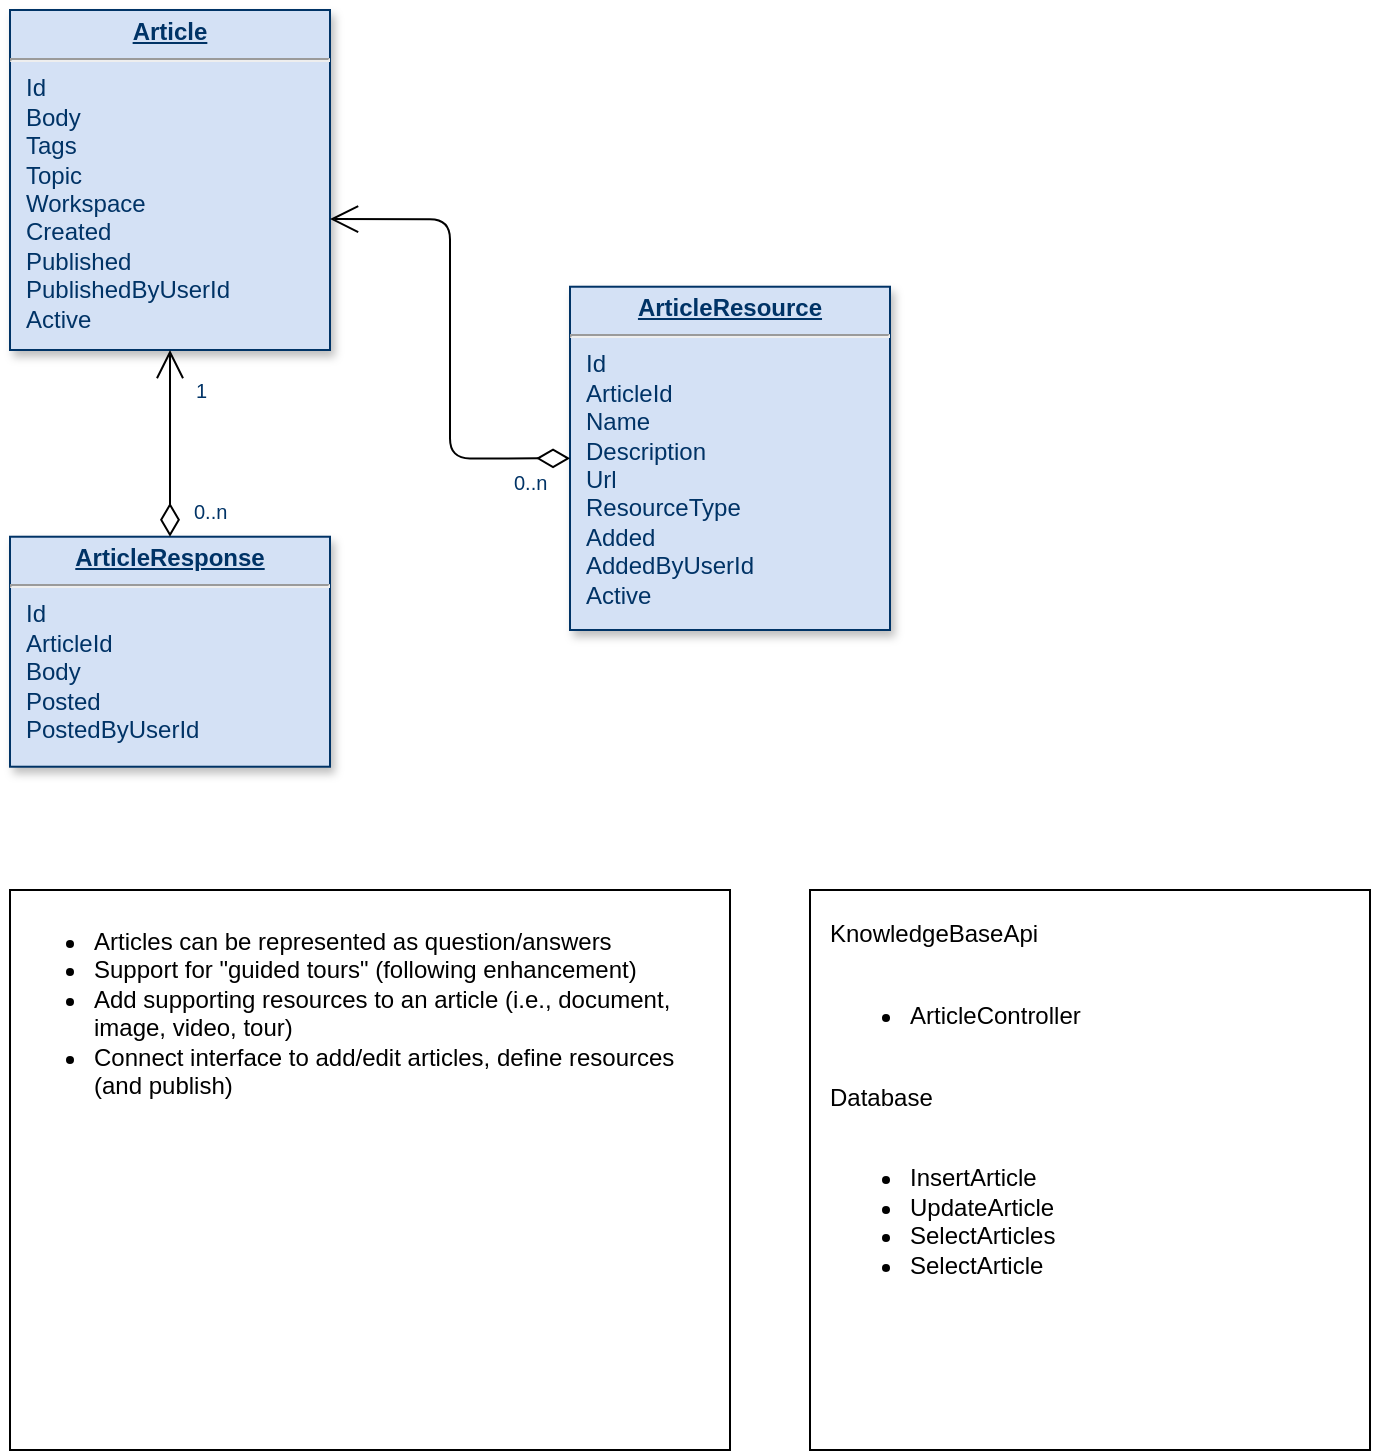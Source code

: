 <mxfile version="13.6.2" type="github">
  <diagram name="Page-1" id="efa7a0a1-bf9b-a30e-e6df-94a7791c09e9">
    <mxGraphModel dx="2062" dy="794" grid="1" gridSize="10" guides="1" tooltips="1" connect="1" arrows="1" fold="1" page="1" pageScale="1" pageWidth="826" pageHeight="1169" background="#ffffff" math="0" shadow="0">
      <root>
        <mxCell id="0" />
        <mxCell id="1" parent="0" />
        <mxCell id="CUIb7ASsgSg6ZsvGadX9-117" value="KnowledgeBaseApi&lt;br&gt;&lt;br&gt;&lt;ul&gt;&lt;li&gt;ArticleController&lt;/li&gt;&lt;/ul&gt;&lt;div&gt;&lt;br&gt;&lt;/div&gt;&lt;div&gt;Database&lt;/div&gt;&lt;div&gt;&lt;br&gt;&lt;/div&gt;&lt;div&gt;&lt;ul&gt;&lt;li&gt;InsertArticle&lt;/li&gt;&lt;li&gt;UpdateArticle&lt;/li&gt;&lt;li&gt;SelectArticles&lt;/li&gt;&lt;li&gt;SelectArticle&lt;/li&gt;&lt;/ul&gt;&lt;/div&gt;" style="whiteSpace=wrap;html=1;aspect=fixed;align=left;verticalAlign=top;spacing=10;" vertex="1" parent="1">
          <mxGeometry x="440" y="480" width="280" height="280" as="geometry" />
        </mxCell>
        <mxCell id="19" value="&lt;p style=&quot;margin: 0px ; margin-top: 4px ; text-align: center ; text-decoration: underline&quot;&gt;&lt;strong&gt;ArticleResource&lt;/strong&gt;&lt;/p&gt;&lt;hr&gt;&lt;p style=&quot;margin: 0px ; margin-left: 8px&quot;&gt;Id&lt;/p&gt;&lt;p style=&quot;margin: 0px ; margin-left: 8px&quot;&gt;ArticleId&lt;/p&gt;&lt;p style=&quot;margin: 0px ; margin-left: 8px&quot;&gt;Name&lt;/p&gt;&lt;p style=&quot;margin: 0px ; margin-left: 8px&quot;&gt;Description&lt;br&gt;Url&lt;/p&gt;&lt;p style=&quot;margin: 0px ; margin-left: 8px&quot;&gt;ResourceType&lt;/p&gt;&lt;p style=&quot;margin: 0px ; margin-left: 8px&quot;&gt;Added&lt;/p&gt;&lt;p style=&quot;margin: 0px ; margin-left: 8px&quot;&gt;AddedByUserId&lt;/p&gt;&lt;p style=&quot;margin: 0px ; margin-left: 8px&quot;&gt;Active&lt;/p&gt;" style="verticalAlign=top;align=left;overflow=fill;fontSize=12;fontFamily=Helvetica;html=1;strokeColor=#003366;shadow=1;fillColor=#D4E1F5;fontColor=#003366" parent="1" vertex="1">
          <mxGeometry x="320" y="178.36" width="160" height="171.64" as="geometry" />
        </mxCell>
        <mxCell id="21" value="&lt;p style=&quot;margin: 0px ; margin-top: 4px ; text-align: center ; text-decoration: underline&quot;&gt;&lt;strong&gt;ArticleResponse&lt;/strong&gt;&lt;/p&gt;&lt;hr&gt;&lt;p style=&quot;margin: 0px ; margin-left: 8px&quot;&gt;Id&lt;/p&gt;&lt;p style=&quot;margin: 0px ; margin-left: 8px&quot;&gt;ArticleId&lt;/p&gt;&lt;p style=&quot;margin: 0px ; margin-left: 8px&quot;&gt;Body&lt;/p&gt;&lt;p style=&quot;margin: 0px ; margin-left: 8px&quot;&gt;Posted&lt;/p&gt;&lt;p style=&quot;margin: 0px ; margin-left: 8px&quot;&gt;PostedByUserId&lt;/p&gt;" style="verticalAlign=top;align=left;overflow=fill;fontSize=12;fontFamily=Helvetica;html=1;strokeColor=#003366;shadow=1;fillColor=#D4E1F5;fontColor=#003366" parent="1" vertex="1">
          <mxGeometry x="40" y="303.36" width="160" height="115" as="geometry" />
        </mxCell>
        <mxCell id="25" value="&lt;p style=&quot;margin: 0px ; margin-top: 4px ; text-align: center ; text-decoration: underline&quot;&gt;&lt;b&gt;Article&lt;/b&gt;&lt;/p&gt;&lt;hr&gt;&lt;p style=&quot;margin: 0px ; margin-left: 8px&quot;&gt;Id&lt;/p&gt;&lt;p style=&quot;margin: 0px ; margin-left: 8px&quot;&gt;Body&lt;/p&gt;&lt;p style=&quot;margin: 0px ; margin-left: 8px&quot;&gt;Tags&lt;/p&gt;&lt;p style=&quot;margin: 0px ; margin-left: 8px&quot;&gt;Topic&lt;/p&gt;&lt;p style=&quot;margin: 0px ; margin-left: 8px&quot;&gt;Workspace&lt;/p&gt;&lt;p style=&quot;margin: 0px ; margin-left: 8px&quot;&gt;Created&lt;/p&gt;&lt;p style=&quot;margin: 0px ; margin-left: 8px&quot;&gt;Published&lt;/p&gt;&lt;p style=&quot;margin: 0px ; margin-left: 8px&quot;&gt;PublishedByUserId&lt;/p&gt;&lt;p style=&quot;margin: 0px ; margin-left: 8px&quot;&gt;Active&lt;/p&gt;" style="verticalAlign=top;align=left;overflow=fill;fontSize=12;fontFamily=Helvetica;html=1;strokeColor=#003366;shadow=1;fillColor=#D4E1F5;fontColor=#003366" parent="1" vertex="1">
          <mxGeometry x="40" y="40" width="160" height="170" as="geometry" />
        </mxCell>
        <mxCell id="36" value="" style="endArrow=open;endSize=12;startArrow=diamondThin;startSize=14;startFill=0;edgeStyle=orthogonalEdgeStyle;entryX=1;entryY=0.615;entryDx=0;entryDy=0;entryPerimeter=0;exitX=0;exitY=0.5;exitDx=0;exitDy=0;" parent="1" source="19" target="25" edge="1">
          <mxGeometry y="178.36" as="geometry">
            <mxPoint y="178.36" as="sourcePoint" />
            <mxPoint x="160" y="178.36" as="targetPoint" />
          </mxGeometry>
        </mxCell>
        <mxCell id="37" value="0..n" style="resizable=0;align=left;verticalAlign=top;labelBackgroundColor=#ffffff;fontSize=10;strokeColor=#003366;shadow=1;fillColor=#D4E1F5;fontColor=#003366" parent="36" connectable="0" vertex="1">
          <mxGeometry x="-1" relative="1" as="geometry">
            <mxPoint x="-30" as="offset" />
          </mxGeometry>
        </mxCell>
        <mxCell id="90" value="" style="endArrow=open;endSize=12;startArrow=diamondThin;startSize=14;startFill=0;edgeStyle=orthogonalEdgeStyle;entryX=0.5;entryY=1;entryDx=0;entryDy=0;exitX=0.5;exitY=0;exitDx=0;exitDy=0;" parent="1" source="21" target="25" edge="1">
          <mxGeometry x="620" y="358.36" as="geometry">
            <mxPoint x="230" y="268.36" as="sourcePoint" />
            <mxPoint x="780" y="358.36" as="targetPoint" />
          </mxGeometry>
        </mxCell>
        <mxCell id="91" value="0..n" style="resizable=0;align=left;verticalAlign=top;labelBackgroundColor=#ffffff;fontSize=10;strokeColor=#003366;shadow=1;fillColor=#D4E1F5;fontColor=#003366" parent="90" connectable="0" vertex="1">
          <mxGeometry x="-1" relative="1" as="geometry">
            <mxPoint x="10" y="-25" as="offset" />
          </mxGeometry>
        </mxCell>
        <mxCell id="92" value="1" style="resizable=0;align=right;verticalAlign=top;labelBackgroundColor=#ffffff;fontSize=10;strokeColor=#003366;shadow=1;fillColor=#D4E1F5;fontColor=#003366" parent="90" connectable="0" vertex="1">
          <mxGeometry x="1" relative="1" as="geometry">
            <mxPoint x="20" y="8.0" as="offset" />
          </mxGeometry>
        </mxCell>
        <mxCell id="CUIb7ASsgSg6ZsvGadX9-115" value="&lt;ul&gt;&lt;li&gt;Articles can be represented as question/answers&lt;/li&gt;&lt;li&gt;Support for &quot;guided tours&quot; (following enhancement)&lt;/li&gt;&lt;li&gt;Add supporting resources to an article (i.e., document, image, video, tour)&lt;/li&gt;&lt;li&gt;Connect interface to add/edit articles, define resources (and publish)&lt;/li&gt;&lt;/ul&gt;" style="rounded=0;whiteSpace=wrap;html=1;align=left;verticalAlign=top;spacing=2;spacingRight=10;" vertex="1" parent="1">
          <mxGeometry x="40" y="480" width="360" height="280" as="geometry" />
        </mxCell>
      </root>
    </mxGraphModel>
  </diagram>
</mxfile>

